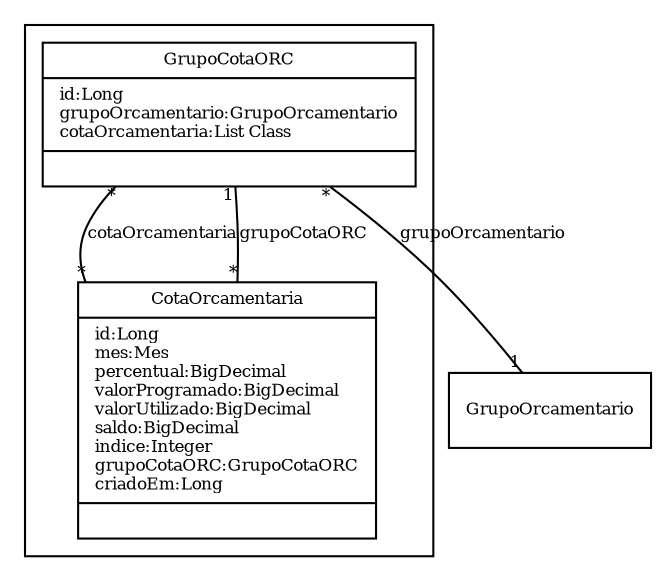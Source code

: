 digraph G{
fontname = "Times-Roman"
fontsize = 8

node [
        fontname = "Times-Roman"
        fontsize = 8
        shape = "record"
]

edge [
        fontname = "Times-Roman"
        fontsize = 8
]

subgraph clusterCOTA_ORCAMENTARIA
{
GrupoCotaORC [label = "{GrupoCotaORC|id:Long\lgrupoOrcamentario:GrupoOrcamentario\lcotaOrcamentaria:List Class\l|\l}"]
CotaOrcamentaria [label = "{CotaOrcamentaria|id:Long\lmes:Mes\lpercentual:BigDecimal\lvalorProgramado:BigDecimal\lvalorUtilizado:BigDecimal\lsaldo:BigDecimal\lindice:Integer\lgrupoCotaORC:GrupoCotaORC\lcriadoEm:Long\l|\l}"]
}
edge [arrowhead = "none" headlabel = "1" taillabel = "*"] GrupoCotaORC -> GrupoOrcamentario [label = "grupoOrcamentario"]
edge [arrowhead = "none" headlabel = "*" taillabel = "*"] GrupoCotaORC -> CotaOrcamentaria [label = "cotaOrcamentaria"]
edge [arrowhead = "none" headlabel = "1" taillabel = "*"] CotaOrcamentaria -> GrupoCotaORC [label = "grupoCotaORC"]
}
